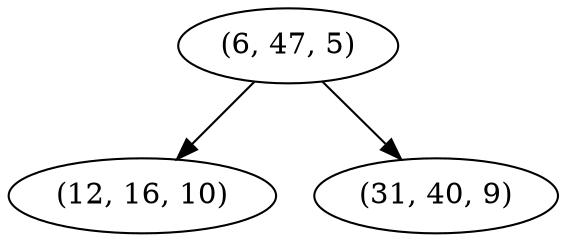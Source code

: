 digraph tree {
    "(6, 47, 5)";
    "(12, 16, 10)";
    "(31, 40, 9)";
    "(6, 47, 5)" -> "(12, 16, 10)";
    "(6, 47, 5)" -> "(31, 40, 9)";
}
